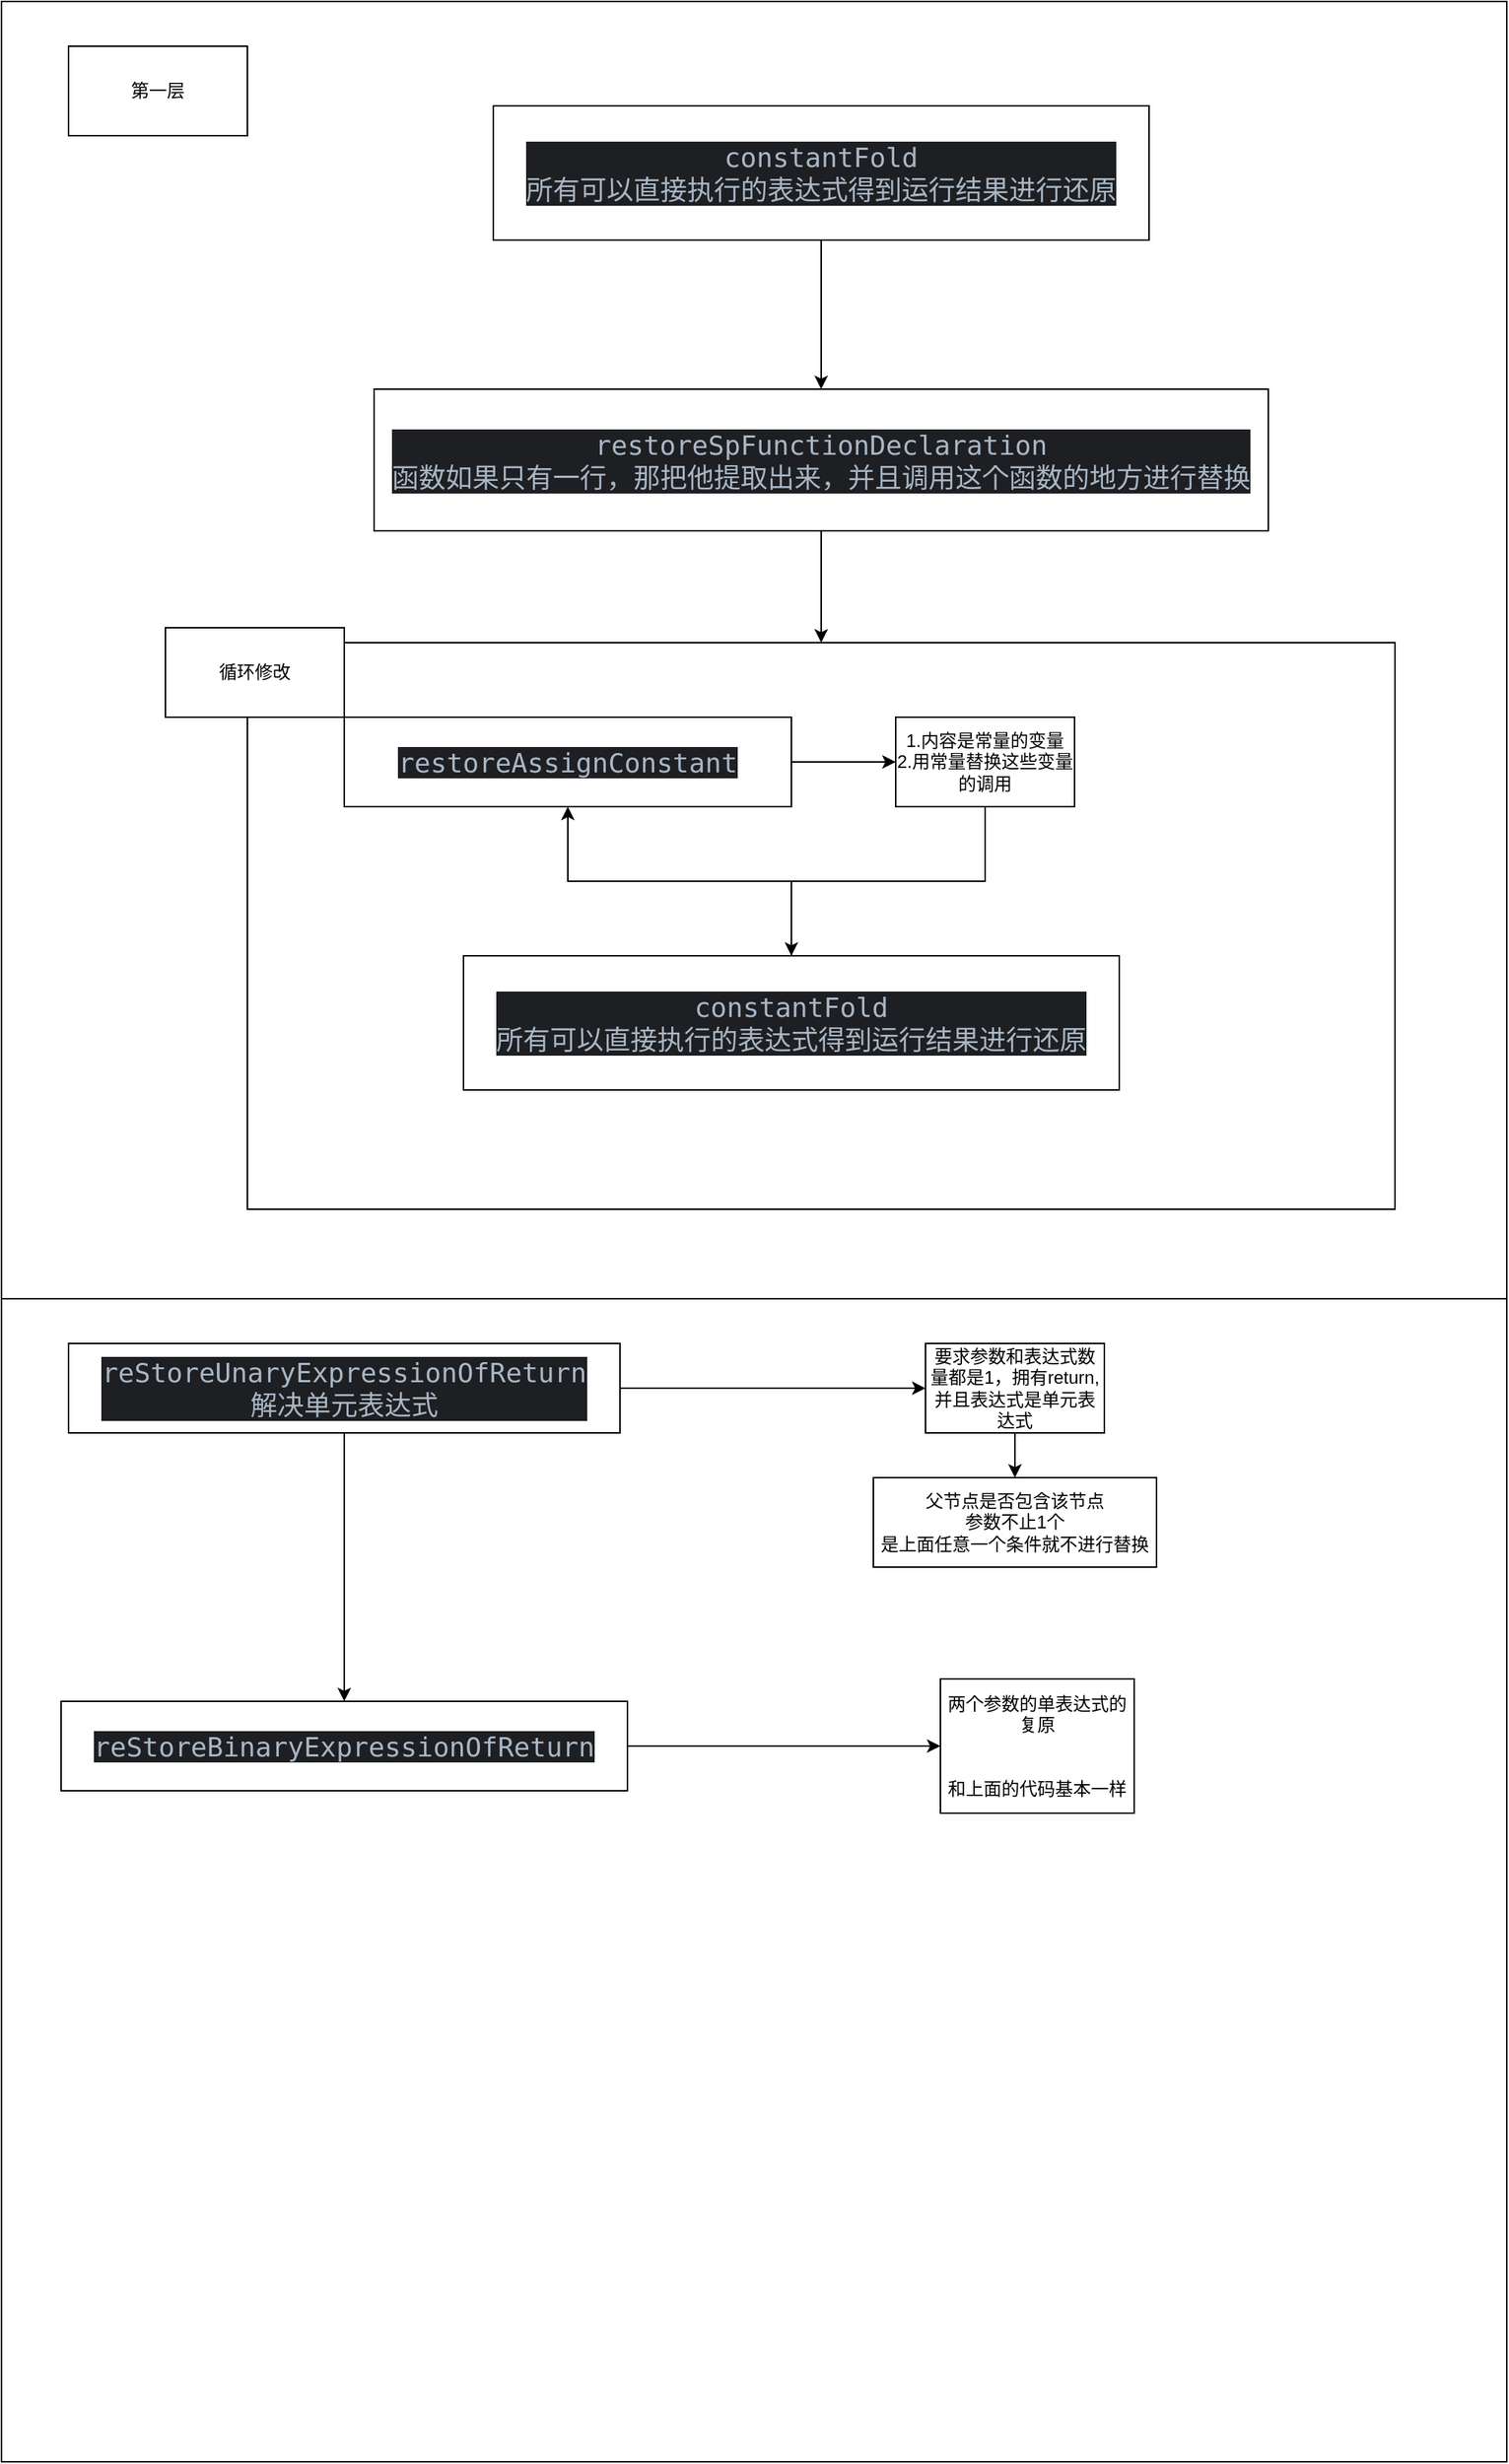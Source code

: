 <mxfile version="24.4.0" type="github">
  <diagram name="第 1 页" id="eghigrbULf6CAQQr3dap">
    <mxGraphModel dx="2261" dy="761" grid="1" gridSize="10" guides="1" tooltips="1" connect="1" arrows="1" fold="1" page="1" pageScale="1" pageWidth="827" pageHeight="1169" math="0" shadow="0">
      <root>
        <mxCell id="0" />
        <mxCell id="1" parent="0" />
        <mxCell id="B1QtHKyZjYeezR3bkCH2-14" value="" style="rounded=0;whiteSpace=wrap;html=1;movable=0;resizable=0;rotatable=0;deletable=0;editable=0;locked=1;connectable=0;" vertex="1" parent="1">
          <mxGeometry x="-250" y="70" width="1010" height="870" as="geometry" />
        </mxCell>
        <mxCell id="B1QtHKyZjYeezR3bkCH2-3" value="" style="edgeStyle=orthogonalEdgeStyle;rounded=0;orthogonalLoop=1;jettySize=auto;html=1;movable=0;resizable=0;rotatable=0;deletable=0;editable=0;locked=1;connectable=0;" edge="1" parent="1" source="B1QtHKyZjYeezR3bkCH2-1" target="B1QtHKyZjYeezR3bkCH2-2">
          <mxGeometry relative="1" as="geometry" />
        </mxCell>
        <mxCell id="B1QtHKyZjYeezR3bkCH2-1" value="&lt;div style=&quot;background-color:#1e1f22;color:#bcbec4&quot;&gt;&lt;pre style=&quot;font-family:&#39;JetBrains Mono&#39;,monospace;font-size:13.5pt;&quot;&gt;&lt;div&gt;&lt;pre style=&quot;font-family:&#39;JetBrains Mono&#39;,monospace;font-size:13.5pt;&quot;&gt;&lt;span style=&quot;color:#a9b7c6;&quot;&gt;constantFold&lt;br&gt;所有可以直接执行的表达式得到运行结果进行还原&lt;/span&gt;&lt;/pre&gt;&lt;/div&gt;&lt;/pre&gt;&lt;/div&gt;" style="rounded=0;whiteSpace=wrap;html=1;movable=0;resizable=0;rotatable=0;deletable=0;editable=0;locked=1;connectable=0;" vertex="1" parent="1">
          <mxGeometry x="80" y="140" width="440" height="90" as="geometry" />
        </mxCell>
        <mxCell id="B1QtHKyZjYeezR3bkCH2-6" value="" style="edgeStyle=orthogonalEdgeStyle;rounded=0;orthogonalLoop=1;jettySize=auto;html=1;movable=0;resizable=0;rotatable=0;deletable=0;editable=0;locked=1;connectable=0;" edge="1" parent="1" source="B1QtHKyZjYeezR3bkCH2-2" target="B1QtHKyZjYeezR3bkCH2-5">
          <mxGeometry relative="1" as="geometry" />
        </mxCell>
        <mxCell id="B1QtHKyZjYeezR3bkCH2-2" value="&lt;div style=&quot;background-color:#1e1f22;color:#bcbec4&quot;&gt;&lt;pre style=&quot;font-family:&#39;JetBrains Mono&#39;,monospace;font-size:13.5pt;&quot;&gt;&lt;span style=&quot;color:#a9b7c6;&quot;&gt;restoreSpFunctionDeclaration&lt;br/&gt;函数如果只有一行，那把他提取出来，并且调用这个函数的地方进行替换&lt;/span&gt;&lt;/pre&gt;&lt;/div&gt;" style="whiteSpace=wrap;html=1;rounded=0;movable=0;resizable=0;rotatable=0;deletable=0;editable=0;locked=1;connectable=0;" vertex="1" parent="1">
          <mxGeometry y="330" width="600" height="95" as="geometry" />
        </mxCell>
        <mxCell id="B1QtHKyZjYeezR3bkCH2-5" value="" style="whiteSpace=wrap;html=1;rounded=0;movable=0;resizable=0;rotatable=0;deletable=0;editable=0;locked=1;connectable=0;" vertex="1" parent="1">
          <mxGeometry x="-85" y="500" width="770" height="380" as="geometry" />
        </mxCell>
        <mxCell id="B1QtHKyZjYeezR3bkCH2-7" value="循环修改" style="rounded=0;whiteSpace=wrap;html=1;movable=0;resizable=0;rotatable=0;deletable=0;editable=0;locked=1;connectable=0;" vertex="1" parent="1">
          <mxGeometry x="-140" y="490" width="120" height="60" as="geometry" />
        </mxCell>
        <mxCell id="B1QtHKyZjYeezR3bkCH2-10" value="" style="edgeStyle=orthogonalEdgeStyle;rounded=0;orthogonalLoop=1;jettySize=auto;html=1;movable=0;resizable=0;rotatable=0;deletable=0;editable=0;locked=1;connectable=0;" edge="1" parent="1" source="B1QtHKyZjYeezR3bkCH2-8" target="B1QtHKyZjYeezR3bkCH2-9">
          <mxGeometry relative="1" as="geometry" />
        </mxCell>
        <mxCell id="B1QtHKyZjYeezR3bkCH2-8" value="&lt;div style=&quot;background-color:#1e1f22;color:#bcbec4&quot;&gt;&lt;pre style=&quot;font-family:&#39;JetBrains Mono&#39;,monospace;font-size:13.5pt;&quot;&gt;&lt;span style=&quot;color:#a9b7c6;&quot;&gt;restoreAssignConstant&lt;/span&gt;&lt;/pre&gt;&lt;/div&gt;" style="rounded=0;whiteSpace=wrap;html=1;movable=0;resizable=0;rotatable=0;deletable=0;editable=0;locked=1;connectable=0;" vertex="1" parent="1">
          <mxGeometry x="-20" y="550" width="300" height="60" as="geometry" />
        </mxCell>
        <mxCell id="B1QtHKyZjYeezR3bkCH2-12" style="edgeStyle=orthogonalEdgeStyle;rounded=0;orthogonalLoop=1;jettySize=auto;html=1;movable=0;resizable=0;rotatable=0;deletable=0;editable=0;locked=1;connectable=0;" edge="1" parent="1" source="B1QtHKyZjYeezR3bkCH2-9" target="B1QtHKyZjYeezR3bkCH2-11">
          <mxGeometry relative="1" as="geometry" />
        </mxCell>
        <mxCell id="B1QtHKyZjYeezR3bkCH2-9" value="1.内容是常量的变量&lt;br&gt;2.用常量替换这些变量的调用" style="whiteSpace=wrap;html=1;rounded=0;movable=0;resizable=0;rotatable=0;deletable=0;editable=0;locked=1;connectable=0;" vertex="1" parent="1">
          <mxGeometry x="350" y="550" width="120" height="60" as="geometry" />
        </mxCell>
        <mxCell id="B1QtHKyZjYeezR3bkCH2-13" style="edgeStyle=orthogonalEdgeStyle;rounded=0;orthogonalLoop=1;jettySize=auto;html=1;movable=0;resizable=0;rotatable=0;deletable=0;editable=0;locked=1;connectable=0;" edge="1" parent="1" source="B1QtHKyZjYeezR3bkCH2-11" target="B1QtHKyZjYeezR3bkCH2-8">
          <mxGeometry relative="1" as="geometry" />
        </mxCell>
        <mxCell id="B1QtHKyZjYeezR3bkCH2-11" value="&lt;div style=&quot;background-color:#1e1f22;color:#bcbec4&quot;&gt;&lt;pre style=&quot;font-family:&#39;JetBrains Mono&#39;,monospace;font-size:13.5pt;&quot;&gt;&lt;div&gt;&lt;pre style=&quot;font-family:&#39;JetBrains Mono&#39;,monospace;font-size:13.5pt;&quot;&gt;&lt;span style=&quot;color:#a9b7c6;&quot;&gt;constantFold&lt;br&gt;所有可以直接执行的表达式得到运行结果进行还原&lt;/span&gt;&lt;/pre&gt;&lt;/div&gt;&lt;/pre&gt;&lt;/div&gt;" style="rounded=0;whiteSpace=wrap;html=1;movable=0;resizable=0;rotatable=0;deletable=0;editable=0;locked=1;connectable=0;" vertex="1" parent="1">
          <mxGeometry x="60" y="710" width="440" height="90" as="geometry" />
        </mxCell>
        <mxCell id="B1QtHKyZjYeezR3bkCH2-15" value="第一层" style="rounded=0;whiteSpace=wrap;html=1;movable=0;resizable=0;rotatable=0;deletable=0;editable=0;locked=1;connectable=0;" vertex="1" parent="1">
          <mxGeometry x="-205" y="100" width="120" height="60" as="geometry" />
        </mxCell>
        <mxCell id="B1QtHKyZjYeezR3bkCH2-16" value="" style="rounded=0;whiteSpace=wrap;html=1;" vertex="1" parent="1">
          <mxGeometry x="-250" y="940" width="1010" height="780" as="geometry" />
        </mxCell>
        <mxCell id="B1QtHKyZjYeezR3bkCH2-19" value="" style="edgeStyle=orthogonalEdgeStyle;rounded=0;orthogonalLoop=1;jettySize=auto;html=1;" edge="1" parent="1" source="B1QtHKyZjYeezR3bkCH2-17" target="B1QtHKyZjYeezR3bkCH2-18">
          <mxGeometry relative="1" as="geometry" />
        </mxCell>
        <mxCell id="B1QtHKyZjYeezR3bkCH2-24" value="" style="edgeStyle=orthogonalEdgeStyle;rounded=0;orthogonalLoop=1;jettySize=auto;html=1;" edge="1" parent="1" source="B1QtHKyZjYeezR3bkCH2-17" target="B1QtHKyZjYeezR3bkCH2-23">
          <mxGeometry relative="1" as="geometry" />
        </mxCell>
        <mxCell id="B1QtHKyZjYeezR3bkCH2-17" value="&lt;div style=&quot;background-color:#1e1f22;color:#bcbec4&quot;&gt;&lt;pre style=&quot;font-family:&#39;JetBrains Mono&#39;,monospace;font-size:13.5pt;&quot;&gt;&lt;span style=&quot;color:#a9b7c6;&quot;&gt;reStoreUnaryExpressionOfReturn&lt;br/&gt;解决单元表达式&lt;/span&gt;&lt;/pre&gt;&lt;/div&gt;" style="rounded=0;whiteSpace=wrap;html=1;" vertex="1" parent="1">
          <mxGeometry x="-205" y="970" width="370" height="60" as="geometry" />
        </mxCell>
        <mxCell id="B1QtHKyZjYeezR3bkCH2-22" value="" style="edgeStyle=orthogonalEdgeStyle;rounded=0;orthogonalLoop=1;jettySize=auto;html=1;" edge="1" parent="1" source="B1QtHKyZjYeezR3bkCH2-18" target="B1QtHKyZjYeezR3bkCH2-21">
          <mxGeometry relative="1" as="geometry" />
        </mxCell>
        <mxCell id="B1QtHKyZjYeezR3bkCH2-18" value="要求参数和表达式数量都是1，拥有return,并且表达式是单元表达式" style="whiteSpace=wrap;html=1;rounded=0;" vertex="1" parent="1">
          <mxGeometry x="370" y="970" width="120" height="60" as="geometry" />
        </mxCell>
        <mxCell id="B1QtHKyZjYeezR3bkCH2-21" value="父节点是否包含该节点&lt;br&gt;参数不止1个&lt;div&gt;是上面任意一个条件就不进行替换&lt;/div&gt;" style="whiteSpace=wrap;html=1;rounded=0;" vertex="1" parent="1">
          <mxGeometry x="335" y="1060" width="190" height="60" as="geometry" />
        </mxCell>
        <mxCell id="B1QtHKyZjYeezR3bkCH2-26" value="" style="edgeStyle=orthogonalEdgeStyle;rounded=0;orthogonalLoop=1;jettySize=auto;html=1;" edge="1" parent="1" source="B1QtHKyZjYeezR3bkCH2-23" target="B1QtHKyZjYeezR3bkCH2-25">
          <mxGeometry relative="1" as="geometry" />
        </mxCell>
        <mxCell id="B1QtHKyZjYeezR3bkCH2-23" value="&lt;div style=&quot;background-color:#1e1f22;color:#bcbec4&quot;&gt;&lt;pre style=&quot;font-family:&#39;JetBrains Mono&#39;,monospace;font-size:13.5pt;&quot;&gt;&lt;span style=&quot;color:#a9b7c6;&quot;&gt;reStoreBinaryExpressionOfReturn&lt;/span&gt;&lt;/pre&gt;&lt;/div&gt;" style="whiteSpace=wrap;html=1;rounded=0;" vertex="1" parent="1">
          <mxGeometry x="-210" y="1210" width="380" height="60" as="geometry" />
        </mxCell>
        <mxCell id="B1QtHKyZjYeezR3bkCH2-25" value="两个参数的单表达式的复原&lt;br&gt;&lt;br&gt;&lt;br&gt;和上面的代码基本一样" style="whiteSpace=wrap;html=1;rounded=0;" vertex="1" parent="1">
          <mxGeometry x="380" y="1195" width="130" height="90" as="geometry" />
        </mxCell>
      </root>
    </mxGraphModel>
  </diagram>
</mxfile>
